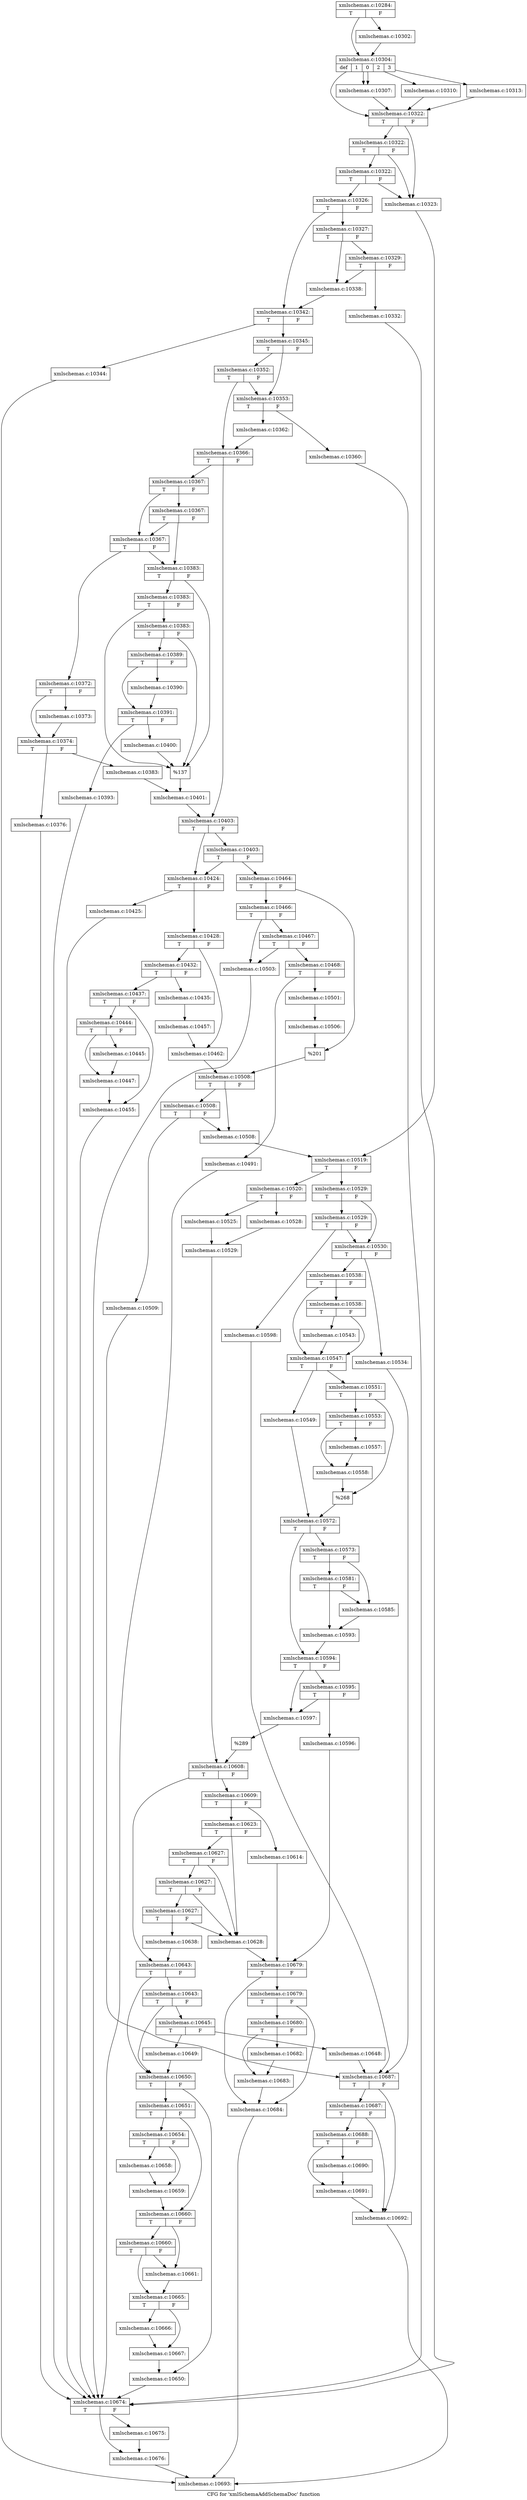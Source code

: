 digraph "CFG for 'xmlSchemaAddSchemaDoc' function" {
	label="CFG for 'xmlSchemaAddSchemaDoc' function";

	Node0x4bfe950 [shape=record,label="{xmlschemas.c:10284:|{<s0>T|<s1>F}}"];
	Node0x4bfe950 -> Node0x4c070c0;
	Node0x4bfe950 -> Node0x4c07110;
	Node0x4c070c0 [shape=record,label="{xmlschemas.c:10302:}"];
	Node0x4c070c0 -> Node0x4c07110;
	Node0x4c07110 [shape=record,label="{xmlschemas.c:10304:|{<s0>def|<s1>1|<s2>0|<s3>2|<s4>3}}"];
	Node0x4c07110 -> Node0x4c075f0;
	Node0x4c07110 -> Node0x4c07a10;
	Node0x4c07110 -> Node0x4c07a10;
	Node0x4c07110 -> Node0x4c07c40;
	Node0x4c07110 -> Node0x4c07e70;
	Node0x4c07a10 [shape=record,label="{xmlschemas.c:10307:}"];
	Node0x4c07a10 -> Node0x4c075f0;
	Node0x4c07c40 [shape=record,label="{xmlschemas.c:10310:}"];
	Node0x4c07c40 -> Node0x4c075f0;
	Node0x4c07e70 [shape=record,label="{xmlschemas.c:10313:}"];
	Node0x4c07e70 -> Node0x4c075f0;
	Node0x4c075f0 [shape=record,label="{xmlschemas.c:10322:|{<s0>T|<s1>F}}"];
	Node0x4c075f0 -> Node0x4c076d0;
	Node0x4c075f0 -> Node0x4c081f0;
	Node0x4c081f0 [shape=record,label="{xmlschemas.c:10322:|{<s0>T|<s1>F}}"];
	Node0x4c081f0 -> Node0x4c084d0;
	Node0x4c081f0 -> Node0x4c076d0;
	Node0x4c084d0 [shape=record,label="{xmlschemas.c:10322:|{<s0>T|<s1>F}}"];
	Node0x4c084d0 -> Node0x4c081a0;
	Node0x4c084d0 -> Node0x4c076d0;
	Node0x4c076d0 [shape=record,label="{xmlschemas.c:10323:}"];
	Node0x4c076d0 -> Node0x4c08c70;
	Node0x4c081a0 [shape=record,label="{xmlschemas.c:10326:|{<s0>T|<s1>F}}"];
	Node0x4c081a0 -> Node0x4c096d0;
	Node0x4c081a0 -> Node0x4c09720;
	Node0x4c096d0 [shape=record,label="{xmlschemas.c:10327:|{<s0>T|<s1>F}}"];
	Node0x4c096d0 -> Node0x4c0a770;
	Node0x4c096d0 -> Node0x4c0a720;
	Node0x4c0a770 [shape=record,label="{xmlschemas.c:10329:|{<s0>T|<s1>F}}"];
	Node0x4c0a770 -> Node0x4c0a380;
	Node0x4c0a770 -> Node0x4c0a720;
	Node0x4c0a380 [shape=record,label="{xmlschemas.c:10332:}"];
	Node0x4c0a380 -> Node0x4c0b240;
	Node0x4c0a720 [shape=record,label="{xmlschemas.c:10338:}"];
	Node0x4c0a720 -> Node0x4c09720;
	Node0x4c09720 [shape=record,label="{xmlschemas.c:10342:|{<s0>T|<s1>F}}"];
	Node0x4c09720 -> Node0x4c0bbb0;
	Node0x4c09720 -> Node0x4c0bc00;
	Node0x4c0bbb0 [shape=record,label="{xmlschemas.c:10344:}"];
	Node0x4c0bbb0 -> Node0x4c02060;
	Node0x4c0bc00 [shape=record,label="{xmlschemas.c:10345:|{<s0>T|<s1>F}}"];
	Node0x4c0bc00 -> Node0x4c0b8e0;
	Node0x4c0bc00 -> Node0x4c0c810;
	Node0x4c0c810 [shape=record,label="{xmlschemas.c:10352:|{<s0>T|<s1>F}}"];
	Node0x4c0c810 -> Node0x4c0b8e0;
	Node0x4c0c810 -> Node0x4c0c0e0;
	Node0x4c0b8e0 [shape=record,label="{xmlschemas.c:10353:|{<s0>T|<s1>F}}"];
	Node0x4c0b8e0 -> Node0x4c0cd20;
	Node0x4c0b8e0 -> Node0x4c0cd70;
	Node0x4c0cd20 [shape=record,label="{xmlschemas.c:10360:}"];
	Node0x4c0cd20 -> Node0x4c0b240;
	Node0x4c0cd70 [shape=record,label="{xmlschemas.c:10362:}"];
	Node0x4c0cd70 -> Node0x4c0c0e0;
	Node0x4c0c0e0 [shape=record,label="{xmlschemas.c:10366:|{<s0>T|<s1>F}}"];
	Node0x4c0c0e0 -> Node0x4c0d3a0;
	Node0x4c0c0e0 -> Node0x4c0d3f0;
	Node0x4c0d3a0 [shape=record,label="{xmlschemas.c:10367:|{<s0>T|<s1>F}}"];
	Node0x4c0d3a0 -> Node0x4c0d820;
	Node0x4c0d3a0 -> Node0x4c0d8a0;
	Node0x4c0d8a0 [shape=record,label="{xmlschemas.c:10367:|{<s0>T|<s1>F}}"];
	Node0x4c0d8a0 -> Node0x4c0d820;
	Node0x4c0d8a0 -> Node0x4c0d7d0;
	Node0x4c0d820 [shape=record,label="{xmlschemas.c:10367:|{<s0>T|<s1>F}}"];
	Node0x4c0d820 -> Node0x4c0d7d0;
	Node0x4c0d820 -> Node0x4c0d730;
	Node0x4c0d730 [shape=record,label="{xmlschemas.c:10372:|{<s0>T|<s1>F}}"];
	Node0x4c0d730 -> Node0x4c0df00;
	Node0x4c0d730 -> Node0x4c0df50;
	Node0x4c0df00 [shape=record,label="{xmlschemas.c:10373:}"];
	Node0x4c0df00 -> Node0x4c0df50;
	Node0x4c0df50 [shape=record,label="{xmlschemas.c:10374:|{<s0>T|<s1>F}}"];
	Node0x4c0df50 -> Node0x4c0e580;
	Node0x4c0df50 -> Node0x4c0e530;
	Node0x4c0e530 [shape=record,label="{xmlschemas.c:10376:}"];
	Node0x4c0e530 -> Node0x4c0b240;
	Node0x4c0e580 [shape=record,label="{xmlschemas.c:10383:}"];
	Node0x4c0e580 -> Node0x4c0d780;
	Node0x4c0d7d0 [shape=record,label="{xmlschemas.c:10383:|{<s0>T|<s1>F}}"];
	Node0x4c0d7d0 -> Node0x4c0f110;
	Node0x4c0d7d0 -> Node0x4c0f1e0;
	Node0x4c0f1e0 [shape=record,label="{xmlschemas.c:10383:|{<s0>T|<s1>F}}"];
	Node0x4c0f1e0 -> Node0x4c0f110;
	Node0x4c0f1e0 -> Node0x4c0f160;
	Node0x4c0f160 [shape=record,label="{xmlschemas.c:10383:|{<s0>T|<s1>F}}"];
	Node0x4c0f160 -> Node0x4c0f0c0;
	Node0x4c0f160 -> Node0x4c0f110;
	Node0x4c0f0c0 [shape=record,label="{xmlschemas.c:10389:|{<s0>T|<s1>F}}"];
	Node0x4c0f0c0 -> Node0x4c0f950;
	Node0x4c0f0c0 -> Node0x4c0f9a0;
	Node0x4c0f950 [shape=record,label="{xmlschemas.c:10390:}"];
	Node0x4c0f950 -> Node0x4c0f9a0;
	Node0x4c0f9a0 [shape=record,label="{xmlschemas.c:10391:|{<s0>T|<s1>F}}"];
	Node0x4c0f9a0 -> Node0x4c0feb0;
	Node0x4c0f9a0 -> Node0x4c0fe60;
	Node0x4c0fe60 [shape=record,label="{xmlschemas.c:10393:}"];
	Node0x4c0fe60 -> Node0x4c0b240;
	Node0x4c0feb0 [shape=record,label="{xmlschemas.c:10400:}"];
	Node0x4c0feb0 -> Node0x4c0f110;
	Node0x4c0f110 [shape=record,label="{%137}"];
	Node0x4c0f110 -> Node0x4c0d780;
	Node0x4c0d780 [shape=record,label="{xmlschemas.c:10401:}"];
	Node0x4c0d780 -> Node0x4c0d3f0;
	Node0x4c0d3f0 [shape=record,label="{xmlschemas.c:10403:|{<s0>T|<s1>F}}"];
	Node0x4c0d3f0 -> Node0x4c10f10;
	Node0x4c0d3f0 -> Node0x4c11000;
	Node0x4c11000 [shape=record,label="{xmlschemas.c:10403:|{<s0>T|<s1>F}}"];
	Node0x4c11000 -> Node0x4c10f10;
	Node0x4c11000 -> Node0x4c10fb0;
	Node0x4c10f10 [shape=record,label="{xmlschemas.c:10424:|{<s0>T|<s1>F}}"];
	Node0x4c10f10 -> Node0x4c114d0;
	Node0x4c10f10 -> Node0x4c11520;
	Node0x4c114d0 [shape=record,label="{xmlschemas.c:10425:}"];
	Node0x4c114d0 -> Node0x4c0b240;
	Node0x4c11520 [shape=record,label="{xmlschemas.c:10428:|{<s0>T|<s1>F}}"];
	Node0x4c11520 -> Node0x4c124a0;
	Node0x4c11520 -> Node0x4c128c0;
	Node0x4c124a0 [shape=record,label="{xmlschemas.c:10432:|{<s0>T|<s1>F}}"];
	Node0x4c124a0 -> Node0x4c12c60;
	Node0x4c124a0 -> Node0x4c12d00;
	Node0x4c12c60 [shape=record,label="{xmlschemas.c:10435:}"];
	Node0x4c12c60 -> Node0x4c12cb0;
	Node0x4c12d00 [shape=record,label="{xmlschemas.c:10437:|{<s0>T|<s1>F}}"];
	Node0x4c12d00 -> Node0x4c13430;
	Node0x4c12d00 -> Node0x4c133e0;
	Node0x4c133e0 [shape=record,label="{xmlschemas.c:10444:|{<s0>T|<s1>F}}"];
	Node0x4c133e0 -> Node0x4c13940;
	Node0x4c133e0 -> Node0x4c13990;
	Node0x4c13940 [shape=record,label="{xmlschemas.c:10445:}"];
	Node0x4c13940 -> Node0x4c13990;
	Node0x4c13990 [shape=record,label="{xmlschemas.c:10447:}"];
	Node0x4c13990 -> Node0x4c13430;
	Node0x4c13430 [shape=record,label="{xmlschemas.c:10455:}"];
	Node0x4c13430 -> Node0x4c0b240;
	Node0x4c12cb0 [shape=record,label="{xmlschemas.c:10457:}"];
	Node0x4c12cb0 -> Node0x4c128c0;
	Node0x4c128c0 [shape=record,label="{xmlschemas.c:10462:}"];
	Node0x4c128c0 -> Node0x4c10f60;
	Node0x4c10fb0 [shape=record,label="{xmlschemas.c:10464:|{<s0>T|<s1>F}}"];
	Node0x4c10fb0 -> Node0x4c14380;
	Node0x4c10fb0 -> Node0x4c14f60;
	Node0x4c14380 [shape=record,label="{xmlschemas.c:10466:|{<s0>T|<s1>F}}"];
	Node0x4c14380 -> Node0x4c15390;
	Node0x4c14380 -> Node0x4c15340;
	Node0x4c15390 [shape=record,label="{xmlschemas.c:10467:|{<s0>T|<s1>F}}"];
	Node0x4c15390 -> Node0x4c152a0;
	Node0x4c15390 -> Node0x4c15340;
	Node0x4c152a0 [shape=record,label="{xmlschemas.c:10468:|{<s0>T|<s1>F}}"];
	Node0x4c152a0 -> Node0x4c16330;
	Node0x4c152a0 -> Node0x4c16750;
	Node0x4c16330 [shape=record,label="{xmlschemas.c:10491:}"];
	Node0x4c16330 -> Node0x4c0b240;
	Node0x4c16750 [shape=record,label="{xmlschemas.c:10501:}"];
	Node0x4c16750 -> Node0x4c152f0;
	Node0x4c15340 [shape=record,label="{xmlschemas.c:10503:}"];
	Node0x4c15340 -> Node0x4c0b240;
	Node0x4c152f0 [shape=record,label="{xmlschemas.c:10506:}"];
	Node0x4c152f0 -> Node0x4c14f60;
	Node0x4c14f60 [shape=record,label="{%201}"];
	Node0x4c14f60 -> Node0x4c10f60;
	Node0x4c10f60 [shape=record,label="{xmlschemas.c:10508:|{<s0>T|<s1>F}}"];
	Node0x4c10f60 -> Node0x4c17390;
	Node0x4c10f60 -> Node0x4c17340;
	Node0x4c17390 [shape=record,label="{xmlschemas.c:10508:|{<s0>T|<s1>F}}"];
	Node0x4c17390 -> Node0x4c172f0;
	Node0x4c17390 -> Node0x4c17340;
	Node0x4c172f0 [shape=record,label="{xmlschemas.c:10509:}"];
	Node0x4c172f0 -> Node0x4c17e60;
	Node0x4c17340 [shape=record,label="{xmlschemas.c:10508:}"];
	Node0x4c17340 -> Node0x4c08c70;
	Node0x4c08c70 [shape=record,label="{xmlschemas.c:10519:|{<s0>T|<s1>F}}"];
	Node0x4c08c70 -> Node0x4c18090;
	Node0x4c08c70 -> Node0x4c18130;
	Node0x4c18090 [shape=record,label="{xmlschemas.c:10520:|{<s0>T|<s1>F}}"];
	Node0x4c18090 -> Node0x4c18690;
	Node0x4c18090 -> Node0x4c18730;
	Node0x4c18690 [shape=record,label="{xmlschemas.c:10525:}"];
	Node0x4c18690 -> Node0x4c186e0;
	Node0x4c18730 [shape=record,label="{xmlschemas.c:10528:}"];
	Node0x4c18730 -> Node0x4c186e0;
	Node0x4c186e0 [shape=record,label="{xmlschemas.c:10529:}"];
	Node0x4c186e0 -> Node0x4c180e0;
	Node0x4c18130 [shape=record,label="{xmlschemas.c:10529:|{<s0>T|<s1>F}}"];
	Node0x4c18130 -> Node0x4c193b0;
	Node0x4c18130 -> Node0x4c194a0;
	Node0x4c194a0 [shape=record,label="{xmlschemas.c:10529:|{<s0>T|<s1>F}}"];
	Node0x4c194a0 -> Node0x4c193b0;
	Node0x4c194a0 -> Node0x4c19450;
	Node0x4c193b0 [shape=record,label="{xmlschemas.c:10530:|{<s0>T|<s1>F}}"];
	Node0x4c193b0 -> Node0x4c19e60;
	Node0x4c193b0 -> Node0x4c19eb0;
	Node0x4c19e60 [shape=record,label="{xmlschemas.c:10534:}"];
	Node0x4c19e60 -> Node0x4c17e60;
	Node0x4c19eb0 [shape=record,label="{xmlschemas.c:10538:|{<s0>T|<s1>F}}"];
	Node0x4c19eb0 -> Node0x4c1a5f0;
	Node0x4c19eb0 -> Node0x4c1a5a0;
	Node0x4c1a5f0 [shape=record,label="{xmlschemas.c:10538:|{<s0>T|<s1>F}}"];
	Node0x4c1a5f0 -> Node0x4c1a550;
	Node0x4c1a5f0 -> Node0x4c1a5a0;
	Node0x4c1a550 [shape=record,label="{xmlschemas.c:10543:}"];
	Node0x4c1a550 -> Node0x4c1a5a0;
	Node0x4c1a5a0 [shape=record,label="{xmlschemas.c:10547:|{<s0>T|<s1>F}}"];
	Node0x4c1a5a0 -> Node0x4c1b750;
	Node0x4c1a5a0 -> Node0x4c1b7f0;
	Node0x4c1b750 [shape=record,label="{xmlschemas.c:10549:}"];
	Node0x4c1b750 -> Node0x4c1b7a0;
	Node0x4c1b7f0 [shape=record,label="{xmlschemas.c:10551:|{<s0>T|<s1>F}}"];
	Node0x4c1b7f0 -> Node0x4c1c380;
	Node0x4c1b7f0 -> Node0x4c1c6b0;
	Node0x4c1c380 [shape=record,label="{xmlschemas.c:10553:|{<s0>T|<s1>F}}"];
	Node0x4c1c380 -> Node0x4c1d3d0;
	Node0x4c1c380 -> Node0x4c1d640;
	Node0x4c1d3d0 [shape=record,label="{xmlschemas.c:10557:}"];
	Node0x4c1d3d0 -> Node0x4c1d640;
	Node0x4c1d640 [shape=record,label="{xmlschemas.c:10558:}"];
	Node0x4c1d640 -> Node0x4c1c6b0;
	Node0x4c1c6b0 [shape=record,label="{%268}"];
	Node0x4c1c6b0 -> Node0x4c1b7a0;
	Node0x4c1b7a0 [shape=record,label="{xmlschemas.c:10572:|{<s0>T|<s1>F}}"];
	Node0x4c1b7a0 -> Node0x4c1df10;
	Node0x4c1b7a0 -> Node0x4c1df60;
	Node0x4c1df10 [shape=record,label="{xmlschemas.c:10573:|{<s0>T|<s1>F}}"];
	Node0x4c1df10 -> Node0x4c1e980;
	Node0x4c1df10 -> Node0x4c1ec80;
	Node0x4c1ec80 [shape=record,label="{xmlschemas.c:10581:|{<s0>T|<s1>F}}"];
	Node0x4c1ec80 -> Node0x4c1e980;
	Node0x4c1ec80 -> Node0x4c1ec30;
	Node0x4c1e980 [shape=record,label="{xmlschemas.c:10585:}"];
	Node0x4c1e980 -> Node0x4c1ec30;
	Node0x4c1ec30 [shape=record,label="{xmlschemas.c:10593:}"];
	Node0x4c1ec30 -> Node0x4c1df60;
	Node0x4c1df60 [shape=record,label="{xmlschemas.c:10594:|{<s0>T|<s1>F}}"];
	Node0x4c1df60 -> Node0x460c440;
	Node0x4c1df60 -> Node0x460c3f0;
	Node0x460c440 [shape=record,label="{xmlschemas.c:10595:|{<s0>T|<s1>F}}"];
	Node0x460c440 -> Node0x460c3a0;
	Node0x460c440 -> Node0x460c3f0;
	Node0x460c3a0 [shape=record,label="{xmlschemas.c:10596:}"];
	Node0x460c3a0 -> Node0x4c202b0;
	Node0x460c3f0 [shape=record,label="{xmlschemas.c:10597:}"];
	Node0x460c3f0 -> Node0x4c19400;
	Node0x4c19450 [shape=record,label="{xmlschemas.c:10598:}"];
	Node0x4c19450 -> Node0x4c17e60;
	Node0x4c19400 [shape=record,label="{%289}"];
	Node0x4c19400 -> Node0x4c180e0;
	Node0x4c180e0 [shape=record,label="{xmlschemas.c:10608:|{<s0>T|<s1>F}}"];
	Node0x4c180e0 -> Node0x4c20dd0;
	Node0x4c180e0 -> Node0x4c21100;
	Node0x4c20dd0 [shape=record,label="{xmlschemas.c:10609:|{<s0>T|<s1>F}}"];
	Node0x4c20dd0 -> Node0x4c21c90;
	Node0x4c20dd0 -> Node0x4c21ce0;
	Node0x4c21c90 [shape=record,label="{xmlschemas.c:10614:}"];
	Node0x4c21c90 -> Node0x4c202b0;
	Node0x4c21ce0 [shape=record,label="{xmlschemas.c:10623:|{<s0>T|<s1>F}}"];
	Node0x4c21ce0 -> Node0x4c22f90;
	Node0x4c21ce0 -> Node0x4c22b20;
	Node0x4c22f90 [shape=record,label="{xmlschemas.c:10627:|{<s0>T|<s1>F}}"];
	Node0x4c22f90 -> Node0x4c22f40;
	Node0x4c22f90 -> Node0x4c22b20;
	Node0x4c22f40 [shape=record,label="{xmlschemas.c:10627:|{<s0>T|<s1>F}}"];
	Node0x4c22f40 -> Node0x4c22e00;
	Node0x4c22f40 -> Node0x4c22b20;
	Node0x4c22e00 [shape=record,label="{xmlschemas.c:10627:|{<s0>T|<s1>F}}"];
	Node0x4c22e00 -> Node0x4c22e50;
	Node0x4c22e00 -> Node0x4c22b20;
	Node0x4c22b20 [shape=record,label="{xmlschemas.c:10628:}"];
	Node0x4c22b20 -> Node0x4c202b0;
	Node0x4c22e50 [shape=record,label="{xmlschemas.c:10638:}"];
	Node0x4c22e50 -> Node0x4c21100;
	Node0x4c21100 [shape=record,label="{xmlschemas.c:10643:|{<s0>T|<s1>F}}"];
	Node0x4c21100 -> Node0x4c24a10;
	Node0x4c21100 -> Node0x4c24a60;
	Node0x4c24a10 [shape=record,label="{xmlschemas.c:10643:|{<s0>T|<s1>F}}"];
	Node0x4c24a10 -> Node0x4c247b0;
	Node0x4c24a10 -> Node0x4c24a60;
	Node0x4c247b0 [shape=record,label="{xmlschemas.c:10645:|{<s0>T|<s1>F}}"];
	Node0x4c247b0 -> Node0x4c254a0;
	Node0x4c247b0 -> Node0x4c25710;
	Node0x4c254a0 [shape=record,label="{xmlschemas.c:10648:}"];
	Node0x4c254a0 -> Node0x4c17e60;
	Node0x4c25710 [shape=record,label="{xmlschemas.c:10649:}"];
	Node0x4c25710 -> Node0x4c24a60;
	Node0x4c24a60 [shape=record,label="{xmlschemas.c:10650:|{<s0>T|<s1>F}}"];
	Node0x4c24a60 -> Node0x4c256c0;
	Node0x4c24a60 -> Node0x4c25b30;
	Node0x4c256c0 [shape=record,label="{xmlschemas.c:10651:|{<s0>T|<s1>F}}"];
	Node0x4c256c0 -> Node0x4c262c0;
	Node0x4c256c0 -> Node0x4c26310;
	Node0x4c262c0 [shape=record,label="{xmlschemas.c:10654:|{<s0>T|<s1>F}}"];
	Node0x4c262c0 -> Node0x4c26dd0;
	Node0x4c262c0 -> Node0x4c26e20;
	Node0x4c26dd0 [shape=record,label="{xmlschemas.c:10658:}"];
	Node0x4c26dd0 -> Node0x4c26e20;
	Node0x4c26e20 [shape=record,label="{xmlschemas.c:10659:}"];
	Node0x4c26e20 -> Node0x4c26310;
	Node0x4c26310 [shape=record,label="{xmlschemas.c:10660:|{<s0>T|<s1>F}}"];
	Node0x4c26310 -> Node0x4c27400;
	Node0x4c26310 -> Node0x4c274a0;
	Node0x4c274a0 [shape=record,label="{xmlschemas.c:10660:|{<s0>T|<s1>F}}"];
	Node0x4c274a0 -> Node0x4c27400;
	Node0x4c274a0 -> Node0x4c27450;
	Node0x4c27400 [shape=record,label="{xmlschemas.c:10661:}"];
	Node0x4c27400 -> Node0x4c27450;
	Node0x4c27450 [shape=record,label="{xmlschemas.c:10665:|{<s0>T|<s1>F}}"];
	Node0x4c27450 -> Node0x4c27bb0;
	Node0x4c27450 -> Node0x4c27c00;
	Node0x4c27bb0 [shape=record,label="{xmlschemas.c:10666:}"];
	Node0x4c27bb0 -> Node0x4c27c00;
	Node0x4c27c00 [shape=record,label="{xmlschemas.c:10667:}"];
	Node0x4c27c00 -> Node0x4c25b30;
	Node0x4c25b30 [shape=record,label="{xmlschemas.c:10650:}"];
	Node0x4c25b30 -> Node0x4c0b240;
	Node0x4c0b240 [shape=record,label="{xmlschemas.c:10674:|{<s0>T|<s1>F}}"];
	Node0x4c0b240 -> Node0x4c28330;
	Node0x4c0b240 -> Node0x4c28380;
	Node0x4c28330 [shape=record,label="{xmlschemas.c:10675:}"];
	Node0x4c28330 -> Node0x4c28380;
	Node0x4c28380 [shape=record,label="{xmlschemas.c:10676:}"];
	Node0x4c28380 -> Node0x4c02060;
	Node0x4c202b0 [shape=record,label="{xmlschemas.c:10679:|{<s0>T|<s1>F}}"];
	Node0x4c202b0 -> Node0x4c28ad0;
	Node0x4c202b0 -> Node0x4c28a80;
	Node0x4c28ad0 [shape=record,label="{xmlschemas.c:10679:|{<s0>T|<s1>F}}"];
	Node0x4c28ad0 -> Node0x4c28a80;
	Node0x4c28ad0 -> Node0x4c28a30;
	Node0x4c28a30 [shape=record,label="{xmlschemas.c:10680:|{<s0>T|<s1>F}}"];
	Node0x4c28a30 -> Node0x4c22c10;
	Node0x4c28a30 -> Node0x4c22a70;
	Node0x4c22c10 [shape=record,label="{xmlschemas.c:10682:}"];
	Node0x4c22c10 -> Node0x4c22a70;
	Node0x4c22a70 [shape=record,label="{xmlschemas.c:10683:}"];
	Node0x4c22a70 -> Node0x4c28a80;
	Node0x4c28a80 [shape=record,label="{xmlschemas.c:10684:}"];
	Node0x4c28a80 -> Node0x4c02060;
	Node0x4c17e60 [shape=record,label="{xmlschemas.c:10687:|{<s0>T|<s1>F}}"];
	Node0x4c17e60 -> Node0x4c29910;
	Node0x4c17e60 -> Node0x4c298c0;
	Node0x4c29910 [shape=record,label="{xmlschemas.c:10687:|{<s0>T|<s1>F}}"];
	Node0x4c29910 -> Node0x4c298c0;
	Node0x4c29910 -> Node0x4c29870;
	Node0x4c29870 [shape=record,label="{xmlschemas.c:10688:|{<s0>T|<s1>F}}"];
	Node0x4c29870 -> Node0x4c29f90;
	Node0x4c29870 -> Node0x4c29fe0;
	Node0x4c29f90 [shape=record,label="{xmlschemas.c:10690:}"];
	Node0x4c29f90 -> Node0x4c29fe0;
	Node0x4c29fe0 [shape=record,label="{xmlschemas.c:10691:}"];
	Node0x4c29fe0 -> Node0x4c298c0;
	Node0x4c298c0 [shape=record,label="{xmlschemas.c:10692:}"];
	Node0x4c298c0 -> Node0x4c02060;
	Node0x4c02060 [shape=record,label="{xmlschemas.c:10693:}"];
}
